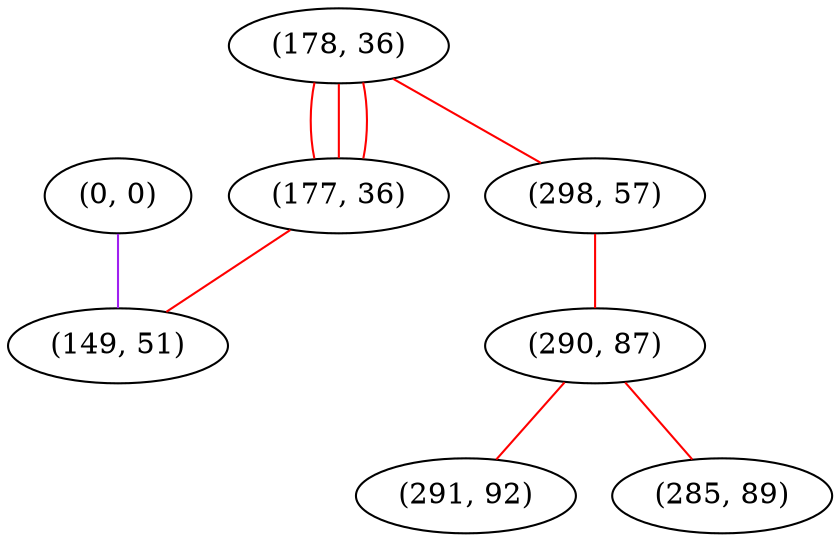 graph "" {
"(0, 0)";
"(178, 36)";
"(298, 57)";
"(290, 87)";
"(291, 92)";
"(285, 89)";
"(177, 36)";
"(149, 51)";
"(0, 0)" -- "(149, 51)"  [color=purple, key=0, weight=4];
"(178, 36)" -- "(298, 57)"  [color=red, key=0, weight=1];
"(178, 36)" -- "(177, 36)"  [color=red, key=0, weight=1];
"(178, 36)" -- "(177, 36)"  [color=red, key=1, weight=1];
"(178, 36)" -- "(177, 36)"  [color=red, key=2, weight=1];
"(298, 57)" -- "(290, 87)"  [color=red, key=0, weight=1];
"(290, 87)" -- "(285, 89)"  [color=red, key=0, weight=1];
"(290, 87)" -- "(291, 92)"  [color=red, key=0, weight=1];
"(177, 36)" -- "(149, 51)"  [color=red, key=0, weight=1];
}
